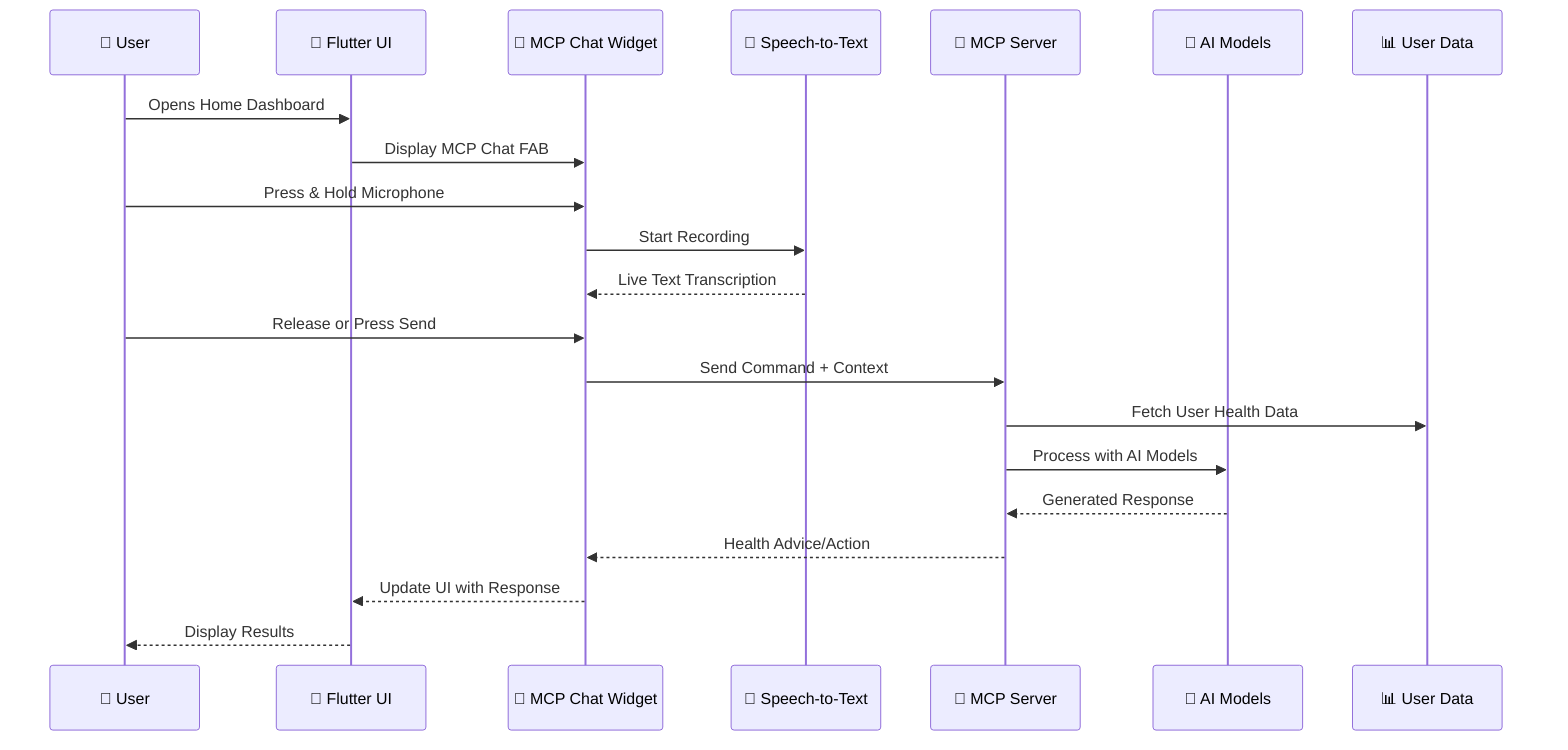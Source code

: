 sequenceDiagram
    participant User as 👤 User
    participant UI as 📱 Flutter UI
    participant Chat as 💬 MCP Chat Widget
    participant Speech as 🎤 Speech-to-Text
    participant MCP as 🧠 MCP Server
    participant AI as 🤖 AI Models
    participant Data as 📊 User Data
    
    User->>UI: Opens Home Dashboard
    UI->>Chat: Display MCP Chat FAB
    User->>Chat: Press & Hold Microphone
    Chat->>Speech: Start Recording
    Speech-->>Chat: Live Text Transcription
    User->>Chat: Release or Press Send
    Chat->>MCP: Send Command + Context
    MCP->>Data: Fetch User Health Data
    MCP->>AI: Process with AI Models
    AI-->>MCP: Generated Response
    MCP-->>Chat: Health Advice/Action
    Chat-->>UI: Update UI with Response
    UI-->>User: Display Results